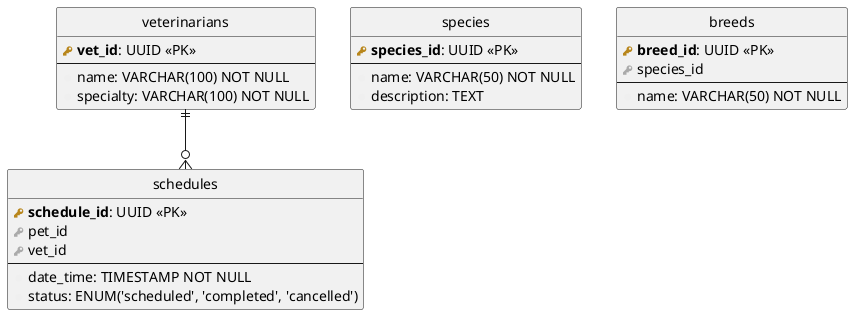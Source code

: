 @startuml

hide circle

!define primary_key(x) <b><color:#b8861b><&key></color> x</b>
!define foreign_key(x) <color:#aaaaaa><&key></color> x
!define column(x) <color:#efefef><&media-record></color> x
!define table(x) entity x << (T, white) >>

table(veterinarians) {
    primary_key(vet_id): UUID <<PK>>
    --
    column(name): VARCHAR(100) NOT NULL
    column(specialty): VARCHAR(100) NOT NULL
    }

table(schedules) {
    primary_key(schedule_id): UUID <<PK>>
    foreign_key(pet_id)
    foreign_key(vet_id)
    --
    column(date_time): TIMESTAMP NOT NULL
    column(status): ENUM('scheduled', 'completed', 'cancelled')
    }

table(species) {
    primary_key(species_id): UUID <<PK>>
    --
    column(name): VARCHAR(50) NOT NULL
    column(description): TEXT
    }

table(breeds) {
    primary_key(breed_id): UUID <<PK>>
    foreign_key(species_id)
    --
    column(name): VARCHAR(50) NOT NULL
    }

veterinarians ||--o{ schedules
@enduml
